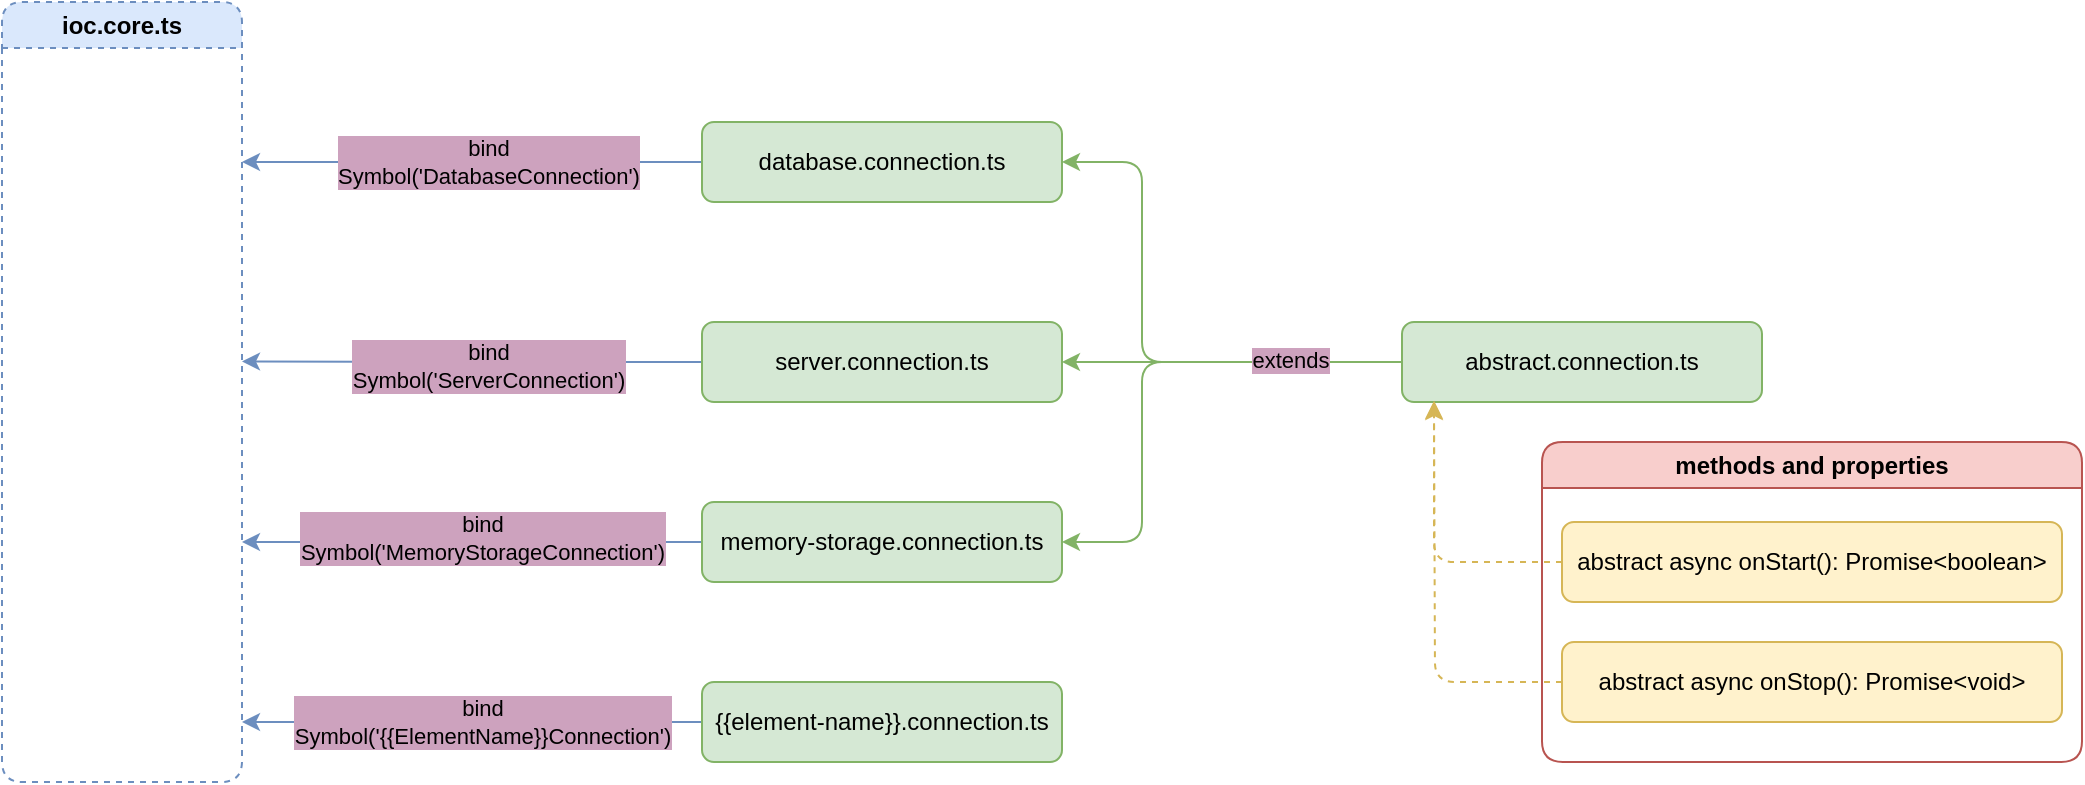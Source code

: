 <mxfile version="21.0.8" type="github">
  <diagram name="Страница 1" id="U4Ka26EYzad_V6V5CpyB">
    <mxGraphModel dx="2232" dy="695" grid="1" gridSize="10" guides="1" tooltips="1" connect="1" arrows="1" fold="1" page="1" pageScale="1" pageWidth="827" pageHeight="1169" math="0" shadow="0">
      <root>
        <mxCell id="0" />
        <mxCell id="1" parent="0" />
        <mxCell id="aTiaOWcj-PbUAmIIL9Vv-1" value="ioc.core.ts" style="swimlane;whiteSpace=wrap;html=1;rounded=1;dashed=1;fillColor=#dae8fc;strokeColor=#6c8ebf;" vertex="1" parent="1">
          <mxGeometry x="-20" y="130" width="120" height="390" as="geometry" />
        </mxCell>
        <mxCell id="aTiaOWcj-PbUAmIIL9Vv-5" style="edgeStyle=orthogonalEdgeStyle;rounded=0;orthogonalLoop=1;jettySize=auto;html=1;fillColor=#dae8fc;strokeColor=#6c8ebf;" edge="1" parent="1" source="aTiaOWcj-PbUAmIIL9Vv-2">
          <mxGeometry relative="1" as="geometry">
            <mxPoint x="100.0" y="210" as="targetPoint" />
          </mxGeometry>
        </mxCell>
        <mxCell id="aTiaOWcj-PbUAmIIL9Vv-7" value="bind&lt;br&gt;Symbol(&#39;DatabaseConnection&#39;)" style="edgeLabel;html=1;align=center;verticalAlign=middle;resizable=0;points=[];labelBackgroundColor=#CDA2BE;" vertex="1" connectable="0" parent="aTiaOWcj-PbUAmIIL9Vv-5">
          <mxGeometry x="-0.066" relative="1" as="geometry">
            <mxPoint as="offset" />
          </mxGeometry>
        </mxCell>
        <mxCell id="aTiaOWcj-PbUAmIIL9Vv-2" value="database.connection.ts" style="rounded=1;whiteSpace=wrap;html=1;fillColor=#d5e8d4;strokeColor=#82b366;" vertex="1" parent="1">
          <mxGeometry x="330" y="190" width="180" height="40" as="geometry" />
        </mxCell>
        <mxCell id="aTiaOWcj-PbUAmIIL9Vv-10" style="edgeStyle=orthogonalEdgeStyle;rounded=0;orthogonalLoop=1;jettySize=auto;html=1;exitX=0;exitY=0.5;exitDx=0;exitDy=0;fillColor=#dae8fc;strokeColor=#6c8ebf;" edge="1" parent="1" source="aTiaOWcj-PbUAmIIL9Vv-3">
          <mxGeometry relative="1" as="geometry">
            <mxPoint x="100.0" y="309.714" as="targetPoint" />
          </mxGeometry>
        </mxCell>
        <mxCell id="aTiaOWcj-PbUAmIIL9Vv-3" value="server.connection.ts" style="rounded=1;whiteSpace=wrap;html=1;fillColor=#d5e8d4;strokeColor=#82b366;" vertex="1" parent="1">
          <mxGeometry x="330" y="290" width="180" height="40" as="geometry" />
        </mxCell>
        <mxCell id="aTiaOWcj-PbUAmIIL9Vv-8" style="edgeStyle=orthogonalEdgeStyle;rounded=0;orthogonalLoop=1;jettySize=auto;html=1;fillColor=#dae8fc;strokeColor=#6c8ebf;" edge="1" parent="1" source="aTiaOWcj-PbUAmIIL9Vv-4">
          <mxGeometry relative="1" as="geometry">
            <mxPoint x="100.0" y="400" as="targetPoint" />
            <Array as="points">
              <mxPoint x="220" y="400" />
              <mxPoint x="220" y="400" />
            </Array>
          </mxGeometry>
        </mxCell>
        <mxCell id="aTiaOWcj-PbUAmIIL9Vv-9" value="bind&lt;br&gt;Symbol(&#39;MemoryStorageConnection&#39;)" style="edgeLabel;html=1;align=center;verticalAlign=middle;resizable=0;points=[];labelBackgroundColor=#CDA2BE;" vertex="1" connectable="0" parent="aTiaOWcj-PbUAmIIL9Vv-8">
          <mxGeometry x="0.083" y="-2" relative="1" as="geometry">
            <mxPoint x="14" as="offset" />
          </mxGeometry>
        </mxCell>
        <mxCell id="aTiaOWcj-PbUAmIIL9Vv-4" value="memory-storage.connection.ts" style="rounded=1;whiteSpace=wrap;html=1;fillColor=#d5e8d4;strokeColor=#82b366;" vertex="1" parent="1">
          <mxGeometry x="330" y="380" width="180" height="40" as="geometry" />
        </mxCell>
        <mxCell id="aTiaOWcj-PbUAmIIL9Vv-11" value="bind&lt;br&gt;Symbol(&#39;ServerConnection&#39;)" style="edgeLabel;html=1;align=center;verticalAlign=middle;resizable=0;points=[];labelBackgroundColor=#CDA2BE;" vertex="1" connectable="0" parent="1">
          <mxGeometry x="219.997" y="230" as="geometry">
            <mxPoint x="3" y="82" as="offset" />
          </mxGeometry>
        </mxCell>
        <mxCell id="aTiaOWcj-PbUAmIIL9Vv-13" style="edgeStyle=orthogonalEdgeStyle;rounded=1;orthogonalLoop=1;jettySize=auto;html=1;entryX=1;entryY=0.5;entryDx=0;entryDy=0;fillColor=#d5e8d4;strokeColor=#82b366;" edge="1" parent="1" source="aTiaOWcj-PbUAmIIL9Vv-12" target="aTiaOWcj-PbUAmIIL9Vv-2">
          <mxGeometry relative="1" as="geometry">
            <Array as="points">
              <mxPoint x="550" y="310" />
              <mxPoint x="550" y="210" />
            </Array>
          </mxGeometry>
        </mxCell>
        <mxCell id="aTiaOWcj-PbUAmIIL9Vv-14" style="edgeStyle=orthogonalEdgeStyle;rounded=1;orthogonalLoop=1;jettySize=auto;html=1;entryX=1;entryY=0.5;entryDx=0;entryDy=0;fillColor=#d5e8d4;strokeColor=#82b366;" edge="1" parent="1" source="aTiaOWcj-PbUAmIIL9Vv-12" target="aTiaOWcj-PbUAmIIL9Vv-3">
          <mxGeometry relative="1" as="geometry" />
        </mxCell>
        <mxCell id="aTiaOWcj-PbUAmIIL9Vv-15" style="edgeStyle=orthogonalEdgeStyle;rounded=1;orthogonalLoop=1;jettySize=auto;html=1;entryX=1;entryY=0.5;entryDx=0;entryDy=0;fillColor=#d5e8d4;strokeColor=#82b366;" edge="1" parent="1" source="aTiaOWcj-PbUAmIIL9Vv-12" target="aTiaOWcj-PbUAmIIL9Vv-4">
          <mxGeometry relative="1" as="geometry">
            <Array as="points">
              <mxPoint x="550" y="310" />
              <mxPoint x="550" y="400" />
            </Array>
          </mxGeometry>
        </mxCell>
        <mxCell id="aTiaOWcj-PbUAmIIL9Vv-16" value="extends" style="edgeLabel;html=1;align=center;verticalAlign=middle;resizable=0;points=[];labelBackgroundColor=#CDA2BE;" vertex="1" connectable="0" parent="aTiaOWcj-PbUAmIIL9Vv-15">
          <mxGeometry x="-0.566" y="-1" relative="1" as="geometry">
            <mxPoint as="offset" />
          </mxGeometry>
        </mxCell>
        <mxCell id="aTiaOWcj-PbUAmIIL9Vv-12" value="abstract.connection.ts" style="rounded=1;whiteSpace=wrap;html=1;fillColor=#d5e8d4;strokeColor=#82b366;" vertex="1" parent="1">
          <mxGeometry x="680" y="290" width="180" height="40" as="geometry" />
        </mxCell>
        <mxCell id="aTiaOWcj-PbUAmIIL9Vv-17" value="methods and properties" style="swimlane;whiteSpace=wrap;html=1;fillColor=#f8cecc;strokeColor=#b85450;rounded=1;" vertex="1" parent="1">
          <mxGeometry x="750" y="350" width="270" height="160" as="geometry" />
        </mxCell>
        <mxCell id="aTiaOWcj-PbUAmIIL9Vv-18" value="abstract async onStart(): Promise&amp;lt;boolean&amp;gt;" style="rounded=1;whiteSpace=wrap;html=1;fillColor=#fff2cc;strokeColor=#d6b656;" vertex="1" parent="aTiaOWcj-PbUAmIIL9Vv-17">
          <mxGeometry x="10" y="40" width="250" height="40" as="geometry" />
        </mxCell>
        <mxCell id="aTiaOWcj-PbUAmIIL9Vv-19" value="abstract async onStop(): Promise&amp;lt;void&amp;gt;" style="rounded=1;whiteSpace=wrap;html=1;fillColor=#fff2cc;strokeColor=#d6b656;" vertex="1" parent="aTiaOWcj-PbUAmIIL9Vv-17">
          <mxGeometry x="10" y="100" width="250" height="40" as="geometry" />
        </mxCell>
        <mxCell id="aTiaOWcj-PbUAmIIL9Vv-20" style="edgeStyle=orthogonalEdgeStyle;rounded=1;orthogonalLoop=1;jettySize=auto;html=1;entryX=0.089;entryY=0.985;entryDx=0;entryDy=0;entryPerimeter=0;exitX=0;exitY=0.5;exitDx=0;exitDy=0;fillColor=#fff2cc;strokeColor=#d6b656;dashed=1;" edge="1" parent="1" source="aTiaOWcj-PbUAmIIL9Vv-18" target="aTiaOWcj-PbUAmIIL9Vv-12">
          <mxGeometry relative="1" as="geometry" />
        </mxCell>
        <mxCell id="aTiaOWcj-PbUAmIIL9Vv-21" style="edgeStyle=orthogonalEdgeStyle;rounded=1;orthogonalLoop=1;jettySize=auto;html=1;exitX=0;exitY=0.5;exitDx=0;exitDy=0;fillColor=#fff2cc;strokeColor=#d6b656;dashed=1;" edge="1" parent="1" source="aTiaOWcj-PbUAmIIL9Vv-19">
          <mxGeometry relative="1" as="geometry">
            <mxPoint x="696" y="330" as="targetPoint" />
          </mxGeometry>
        </mxCell>
        <mxCell id="aTiaOWcj-PbUAmIIL9Vv-26" style="edgeStyle=orthogonalEdgeStyle;rounded=0;orthogonalLoop=1;jettySize=auto;html=1;fillColor=#dae8fc;strokeColor=#6c8ebf;" edge="1" parent="1" source="aTiaOWcj-PbUAmIIL9Vv-24">
          <mxGeometry relative="1" as="geometry">
            <mxPoint x="100.0" y="490" as="targetPoint" />
          </mxGeometry>
        </mxCell>
        <mxCell id="aTiaOWcj-PbUAmIIL9Vv-24" value="{{element-name}}.connection.ts" style="rounded=1;whiteSpace=wrap;html=1;fillColor=#d5e8d4;strokeColor=#82b366;" vertex="1" parent="1">
          <mxGeometry x="330" y="470" width="180" height="40" as="geometry" />
        </mxCell>
        <mxCell id="aTiaOWcj-PbUAmIIL9Vv-25" value="bind&lt;br&gt;Symbol(&#39;{{ElementName}}Connection&#39;)" style="edgeLabel;html=1;align=center;verticalAlign=middle;resizable=0;points=[];labelBackgroundColor=#CDA2BE;" vertex="1" connectable="0" parent="1">
          <mxGeometry x="219.995" y="490.0" as="geometry" />
        </mxCell>
      </root>
    </mxGraphModel>
  </diagram>
</mxfile>
